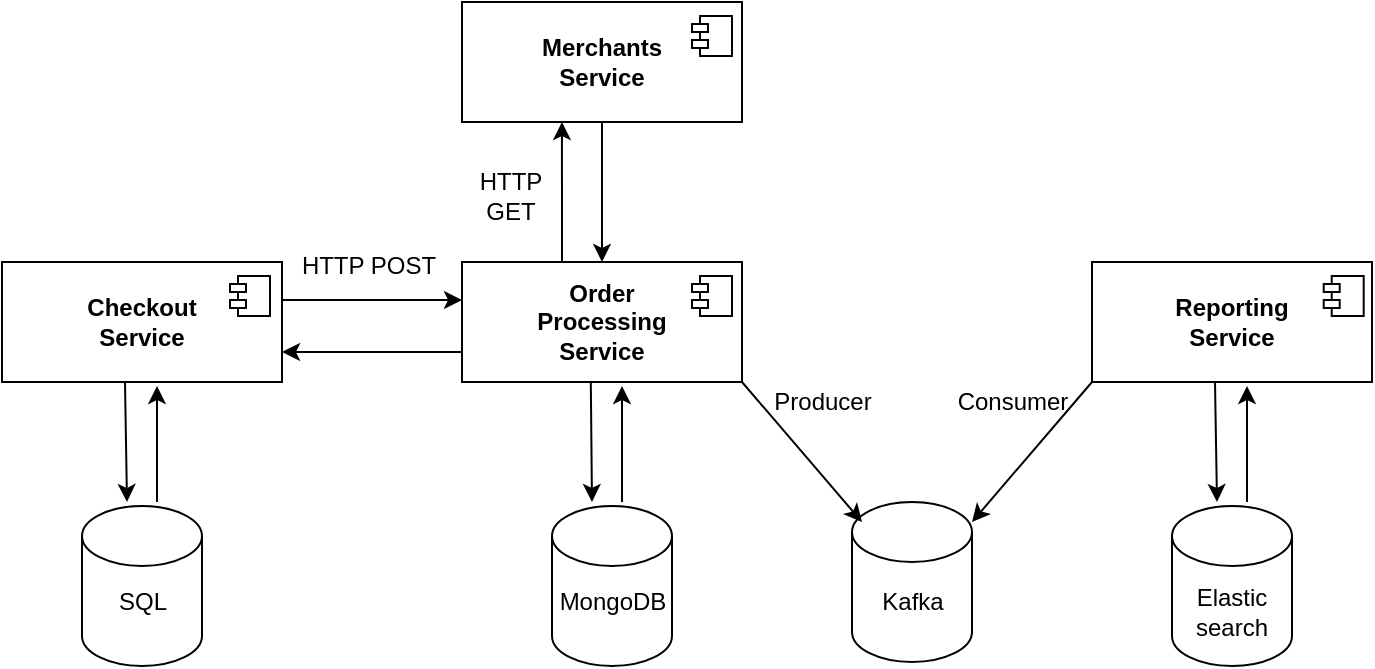 <mxfile version="22.1.15" type="device">
  <diagram id="-AvJSIy8xmYRNzOAJqx3" name="Page-1">
    <mxGraphModel dx="1434" dy="738" grid="1" gridSize="10" guides="1" tooltips="1" connect="1" arrows="1" fold="1" page="1" pageScale="1" pageWidth="850" pageHeight="1100" math="0" shadow="0">
      <root>
        <mxCell id="0" />
        <mxCell id="1" parent="0" />
        <mxCell id="rBXTHVmgVSlGKMjAuSDC-3" value="&lt;b&gt;Checkout&lt;br&gt;Service&lt;/b&gt;" style="rounded=0;whiteSpace=wrap;html=1;" parent="1" vertex="1">
          <mxGeometry x="80" y="360" width="140" height="60" as="geometry" />
        </mxCell>
        <mxCell id="rBXTHVmgVSlGKMjAuSDC-9" value="&lt;b&gt;Order&lt;br&gt;Processing&lt;br&gt;Service&lt;/b&gt;" style="rounded=0;whiteSpace=wrap;html=1;" parent="1" vertex="1">
          <mxGeometry x="310" y="360" width="140" height="60" as="geometry" />
        </mxCell>
        <mxCell id="rBXTHVmgVSlGKMjAuSDC-10" value="" style="endArrow=classic;html=1;rounded=0;exitX=1;exitY=0.5;exitDx=0;exitDy=0;entryX=0;entryY=0.5;entryDx=0;entryDy=0;" parent="1" edge="1">
          <mxGeometry width="50" height="50" relative="1" as="geometry">
            <mxPoint x="220" y="379" as="sourcePoint" />
            <mxPoint x="310" y="379" as="targetPoint" />
          </mxGeometry>
        </mxCell>
        <mxCell id="rBXTHVmgVSlGKMjAuSDC-11" value="" style="endArrow=classic;html=1;rounded=0;exitX=0;exitY=0.75;exitDx=0;exitDy=0;entryX=1;entryY=0.75;entryDx=0;entryDy=0;" parent="1" source="rBXTHVmgVSlGKMjAuSDC-9" target="rBXTHVmgVSlGKMjAuSDC-3" edge="1">
          <mxGeometry width="50" height="50" relative="1" as="geometry">
            <mxPoint x="400" y="450" as="sourcePoint" />
            <mxPoint x="450" y="400" as="targetPoint" />
          </mxGeometry>
        </mxCell>
        <mxCell id="rBXTHVmgVSlGKMjAuSDC-12" value="HTTP POST" style="text;html=1;align=center;verticalAlign=middle;resizable=0;points=[];autosize=1;strokeColor=none;fillColor=none;" parent="1" vertex="1">
          <mxGeometry x="223" y="352" width="80" height="20" as="geometry" />
        </mxCell>
        <mxCell id="rBXTHVmgVSlGKMjAuSDC-15" value="" style="endArrow=classic;html=1;rounded=0;exitX=0.46;exitY=0.997;exitDx=0;exitDy=0;exitPerimeter=0;" parent="1" source="rBXTHVmgVSlGKMjAuSDC-9" edge="1">
          <mxGeometry width="50" height="50" relative="1" as="geometry">
            <mxPoint x="376" y="420" as="sourcePoint" />
            <mxPoint x="375" y="480" as="targetPoint" />
          </mxGeometry>
        </mxCell>
        <mxCell id="rBXTHVmgVSlGKMjAuSDC-17" value="&lt;b&gt;Reporting&lt;br&gt;Service&lt;/b&gt;" style="rounded=0;whiteSpace=wrap;html=1;" parent="1" vertex="1">
          <mxGeometry x="625" y="360" width="140" height="60" as="geometry" />
        </mxCell>
        <mxCell id="rBXTHVmgVSlGKMjAuSDC-28" value="&lt;b&gt;Merchants&lt;br&gt;Service&lt;/b&gt;" style="rounded=0;whiteSpace=wrap;html=1;" parent="1" vertex="1">
          <mxGeometry x="310" y="230" width="140" height="60" as="geometry" />
        </mxCell>
        <mxCell id="rBXTHVmgVSlGKMjAuSDC-32" value="" style="endArrow=classic;html=1;rounded=0;entryX=0.357;entryY=1;entryDx=0;entryDy=0;entryPerimeter=0;" parent="1" target="rBXTHVmgVSlGKMjAuSDC-28" edge="1">
          <mxGeometry width="50" height="50" relative="1" as="geometry">
            <mxPoint x="360" y="360" as="sourcePoint" />
            <mxPoint x="410" y="310" as="targetPoint" />
          </mxGeometry>
        </mxCell>
        <mxCell id="rBXTHVmgVSlGKMjAuSDC-33" value="" style="endArrow=classic;html=1;rounded=0;exitX=0.5;exitY=1;exitDx=0;exitDy=0;entryX=0.5;entryY=0;entryDx=0;entryDy=0;" parent="1" source="rBXTHVmgVSlGKMjAuSDC-28" target="rBXTHVmgVSlGKMjAuSDC-9" edge="1">
          <mxGeometry width="50" height="50" relative="1" as="geometry">
            <mxPoint x="400" y="440" as="sourcePoint" />
            <mxPoint x="450" y="390" as="targetPoint" />
          </mxGeometry>
        </mxCell>
        <mxCell id="rBXTHVmgVSlGKMjAuSDC-34" value="HTTP&lt;br&gt;GET" style="text;html=1;align=center;verticalAlign=middle;resizable=0;points=[];autosize=1;strokeColor=none;fillColor=none;" parent="1" vertex="1">
          <mxGeometry x="309" y="312" width="50" height="30" as="geometry" />
        </mxCell>
        <mxCell id="11" value="" style="shape=cylinder3;whiteSpace=wrap;html=1;boundedLbl=1;backgroundOutline=1;size=15;" parent="1" vertex="1">
          <mxGeometry x="355" y="482" width="60" height="80" as="geometry" />
        </mxCell>
        <mxCell id="12" value="MongoDB" style="text;html=1;align=center;verticalAlign=middle;resizable=0;points=[];autosize=1;strokeColor=none;fillColor=none;" parent="1" vertex="1">
          <mxGeometry x="350" y="520" width="70" height="20" as="geometry" />
        </mxCell>
        <mxCell id="13" value="" style="shape=cylinder3;whiteSpace=wrap;html=1;boundedLbl=1;backgroundOutline=1;size=15;" parent="1" vertex="1">
          <mxGeometry x="120" y="482" width="60" height="80" as="geometry" />
        </mxCell>
        <mxCell id="14" value="SQL" style="text;html=1;align=center;verticalAlign=middle;resizable=0;points=[];autosize=1;strokeColor=none;fillColor=none;" parent="1" vertex="1">
          <mxGeometry x="130" y="520" width="40" height="20" as="geometry" />
        </mxCell>
        <mxCell id="28" value="" style="shape=module;jettyWidth=8;jettyHeight=4;" parent="1" vertex="1">
          <mxGeometry x="194" y="367" width="20" height="20" as="geometry" />
        </mxCell>
        <mxCell id="29" value="" style="shape=module;jettyWidth=8;jettyHeight=4;" parent="1" vertex="1">
          <mxGeometry x="425" y="367" width="20" height="20" as="geometry" />
        </mxCell>
        <mxCell id="31" value="" style="shape=module;jettyWidth=8;jettyHeight=4;" parent="1" vertex="1">
          <mxGeometry x="425" y="237" width="20" height="20" as="geometry" />
        </mxCell>
        <mxCell id="33" value="" style="shape=cylinder3;whiteSpace=wrap;html=1;boundedLbl=1;backgroundOutline=1;size=15;" parent="1" vertex="1">
          <mxGeometry x="505" y="480" width="60" height="80" as="geometry" />
        </mxCell>
        <mxCell id="36" value="" style="endArrow=classic;html=1;rounded=0;exitX=1;exitY=1;exitDx=0;exitDy=0;startArrow=none;" parent="1" source="rBXTHVmgVSlGKMjAuSDC-9" edge="1">
          <mxGeometry width="50" height="50" relative="1" as="geometry">
            <mxPoint x="549.428" y="498" as="sourcePoint" />
            <mxPoint x="510" y="490" as="targetPoint" />
          </mxGeometry>
        </mxCell>
        <mxCell id="38" value="Producer" style="text;html=1;align=center;verticalAlign=middle;resizable=0;points=[];autosize=1;strokeColor=none;fillColor=none;" parent="1" vertex="1">
          <mxGeometry x="460" y="420" width="60" height="20" as="geometry" />
        </mxCell>
        <mxCell id="39" value="Kafka" style="text;html=1;align=center;verticalAlign=middle;resizable=0;points=[];autosize=1;strokeColor=none;fillColor=none;" parent="1" vertex="1">
          <mxGeometry x="510" y="520" width="50" height="20" as="geometry" />
        </mxCell>
        <mxCell id="44" value="Consumer" style="text;html=1;align=center;verticalAlign=middle;resizable=0;points=[];autosize=1;strokeColor=none;fillColor=none;" parent="1" vertex="1">
          <mxGeometry x="550" y="420" width="70" height="20" as="geometry" />
        </mxCell>
        <mxCell id="63" value="" style="endArrow=classic;html=1;fontColor=#1C1C1C;" parent="1" edge="1">
          <mxGeometry width="50" height="50" relative="1" as="geometry">
            <mxPoint x="390" y="480" as="sourcePoint" />
            <mxPoint x="390" y="422" as="targetPoint" />
          </mxGeometry>
        </mxCell>
        <mxCell id="AgBPdupSYHdof0x9d_YK-66" value="" style="endArrow=classic;html=1;rounded=0;exitX=0.46;exitY=0.997;exitDx=0;exitDy=0;exitPerimeter=0;" edge="1" parent="1">
          <mxGeometry width="50" height="50" relative="1" as="geometry">
            <mxPoint x="141.5" y="420" as="sourcePoint" />
            <mxPoint x="142.5" y="480" as="targetPoint" />
          </mxGeometry>
        </mxCell>
        <mxCell id="AgBPdupSYHdof0x9d_YK-67" value="" style="endArrow=classic;html=1;fontColor=#1C1C1C;" edge="1" parent="1">
          <mxGeometry width="50" height="50" relative="1" as="geometry">
            <mxPoint x="157.5" y="480" as="sourcePoint" />
            <mxPoint x="157.5" y="422" as="targetPoint" />
          </mxGeometry>
        </mxCell>
        <mxCell id="AgBPdupSYHdof0x9d_YK-69" value="" style="shape=module;jettyWidth=8;jettyHeight=4;" vertex="1" parent="1">
          <mxGeometry x="740.85" y="367" width="20" height="20" as="geometry" />
        </mxCell>
        <mxCell id="AgBPdupSYHdof0x9d_YK-70" value="" style="endArrow=classic;html=1;rounded=0;exitX=1;exitY=1;exitDx=0;exitDy=0;startArrow=none;" edge="1" parent="1">
          <mxGeometry width="50" height="50" relative="1" as="geometry">
            <mxPoint x="625" y="420" as="sourcePoint" />
            <mxPoint x="565" y="490" as="targetPoint" />
          </mxGeometry>
        </mxCell>
        <mxCell id="AgBPdupSYHdof0x9d_YK-71" value="Elastic&lt;br&gt;search" style="shape=cylinder3;whiteSpace=wrap;html=1;boundedLbl=1;backgroundOutline=1;size=15;" vertex="1" parent="1">
          <mxGeometry x="665" y="482" width="60" height="80" as="geometry" />
        </mxCell>
        <mxCell id="AgBPdupSYHdof0x9d_YK-72" value="" style="endArrow=classic;html=1;rounded=0;exitX=0.46;exitY=0.997;exitDx=0;exitDy=0;exitPerimeter=0;" edge="1" parent="1">
          <mxGeometry width="50" height="50" relative="1" as="geometry">
            <mxPoint x="686.5" y="420" as="sourcePoint" />
            <mxPoint x="687.5" y="480" as="targetPoint" />
          </mxGeometry>
        </mxCell>
        <mxCell id="AgBPdupSYHdof0x9d_YK-73" value="" style="endArrow=classic;html=1;fontColor=#1C1C1C;" edge="1" parent="1">
          <mxGeometry width="50" height="50" relative="1" as="geometry">
            <mxPoint x="702.5" y="480" as="sourcePoint" />
            <mxPoint x="702.5" y="422" as="targetPoint" />
          </mxGeometry>
        </mxCell>
      </root>
    </mxGraphModel>
  </diagram>
</mxfile>
